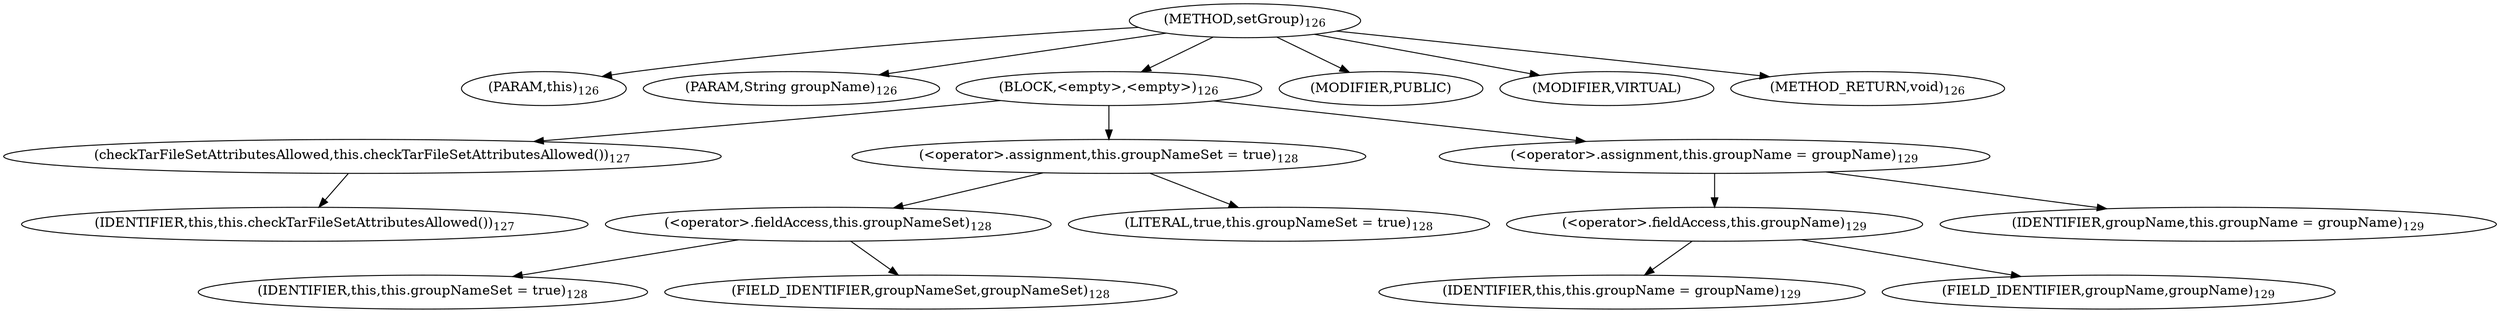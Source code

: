 digraph "setGroup" {  
"228" [label = <(METHOD,setGroup)<SUB>126</SUB>> ]
"22" [label = <(PARAM,this)<SUB>126</SUB>> ]
"229" [label = <(PARAM,String groupName)<SUB>126</SUB>> ]
"230" [label = <(BLOCK,&lt;empty&gt;,&lt;empty&gt;)<SUB>126</SUB>> ]
"231" [label = <(checkTarFileSetAttributesAllowed,this.checkTarFileSetAttributesAllowed())<SUB>127</SUB>> ]
"21" [label = <(IDENTIFIER,this,this.checkTarFileSetAttributesAllowed())<SUB>127</SUB>> ]
"232" [label = <(&lt;operator&gt;.assignment,this.groupNameSet = true)<SUB>128</SUB>> ]
"233" [label = <(&lt;operator&gt;.fieldAccess,this.groupNameSet)<SUB>128</SUB>> ]
"234" [label = <(IDENTIFIER,this,this.groupNameSet = true)<SUB>128</SUB>> ]
"235" [label = <(FIELD_IDENTIFIER,groupNameSet,groupNameSet)<SUB>128</SUB>> ]
"236" [label = <(LITERAL,true,this.groupNameSet = true)<SUB>128</SUB>> ]
"237" [label = <(&lt;operator&gt;.assignment,this.groupName = groupName)<SUB>129</SUB>> ]
"238" [label = <(&lt;operator&gt;.fieldAccess,this.groupName)<SUB>129</SUB>> ]
"23" [label = <(IDENTIFIER,this,this.groupName = groupName)<SUB>129</SUB>> ]
"239" [label = <(FIELD_IDENTIFIER,groupName,groupName)<SUB>129</SUB>> ]
"240" [label = <(IDENTIFIER,groupName,this.groupName = groupName)<SUB>129</SUB>> ]
"241" [label = <(MODIFIER,PUBLIC)> ]
"242" [label = <(MODIFIER,VIRTUAL)> ]
"243" [label = <(METHOD_RETURN,void)<SUB>126</SUB>> ]
  "228" -> "22" 
  "228" -> "229" 
  "228" -> "230" 
  "228" -> "241" 
  "228" -> "242" 
  "228" -> "243" 
  "230" -> "231" 
  "230" -> "232" 
  "230" -> "237" 
  "231" -> "21" 
  "232" -> "233" 
  "232" -> "236" 
  "233" -> "234" 
  "233" -> "235" 
  "237" -> "238" 
  "237" -> "240" 
  "238" -> "23" 
  "238" -> "239" 
}
